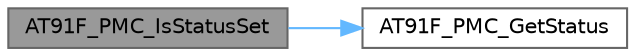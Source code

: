 digraph "AT91F_PMC_IsStatusSet"
{
 // LATEX_PDF_SIZE
  bgcolor="transparent";
  edge [fontname=Helvetica,fontsize=10,labelfontname=Helvetica,labelfontsize=10];
  node [fontname=Helvetica,fontsize=10,shape=box,height=0.2,width=0.4];
  rankdir="LR";
  Node1 [id="Node000001",label="AT91F_PMC_IsStatusSet",height=0.2,width=0.4,color="gray40", fillcolor="grey60", style="filled", fontcolor="black",tooltip="Test if PMC Status is Set."];
  Node1 -> Node2 [id="edge2_Node000001_Node000002",color="steelblue1",style="solid",tooltip=" "];
  Node2 [id="Node000002",label="AT91F_PMC_GetStatus",height=0.2,width=0.4,color="grey40", fillcolor="white", style="filled",URL="$lib___a_t91_s_a_m7_x128_8h.html#a05f9bb693738208312bef49a65b0e1af",tooltip="Return PMC Interrupt Status."];
}
